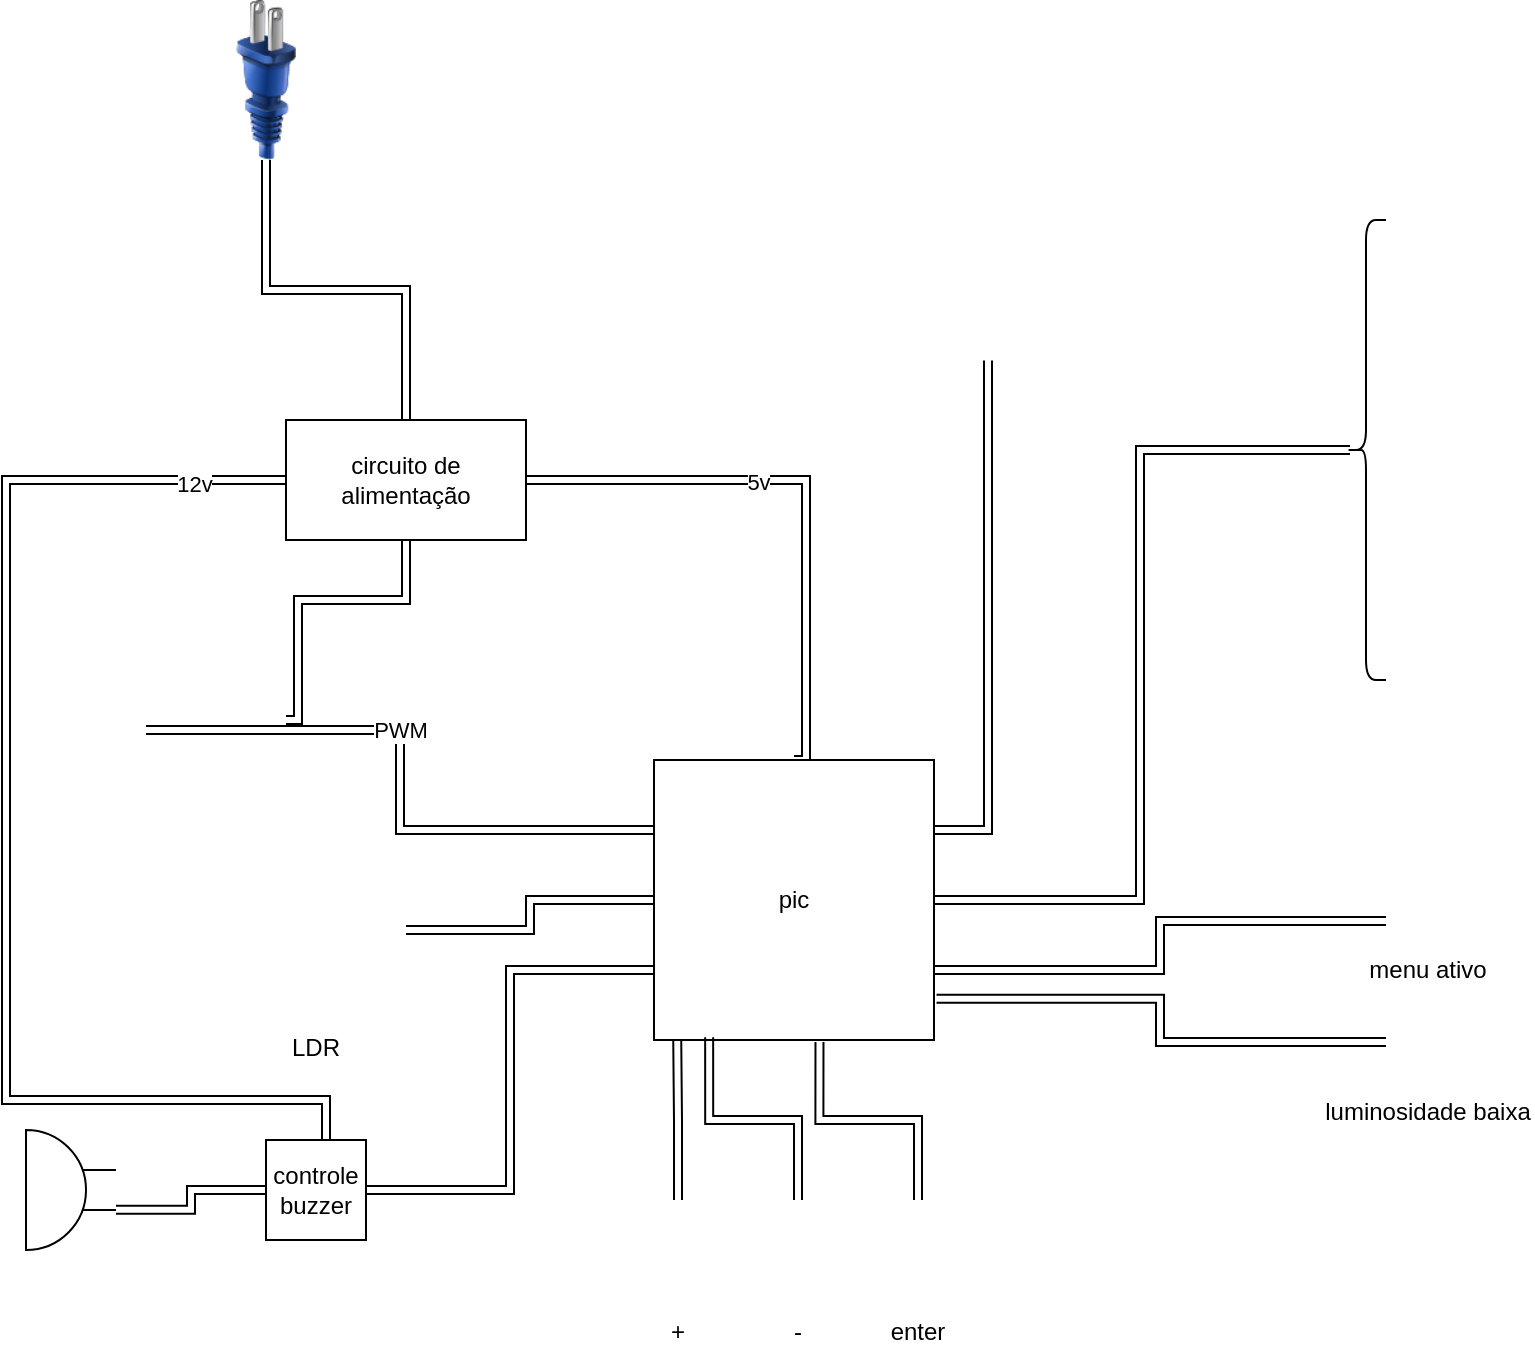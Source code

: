 <mxfile version="21.5.0" type="device">
  <diagram name="Página-1" id="xK_2fOuqd7_AUBvQATlW">
    <mxGraphModel dx="1050" dy="1703" grid="1" gridSize="10" guides="1" tooltips="1" connect="1" arrows="1" fold="1" page="1" pageScale="1" pageWidth="827" pageHeight="1169" math="0" shadow="0">
      <root>
        <mxCell id="0" />
        <mxCell id="1" parent="0" />
        <mxCell id="GxRLS8vOcP06G23jqmfW-3" style="edgeStyle=orthogonalEdgeStyle;rounded=0;orthogonalLoop=1;jettySize=auto;html=1;exitX=0.5;exitY=0;exitDx=0;exitDy=0;entryX=1;entryY=0.5;entryDx=0;entryDy=0;shape=link;" parent="1" source="GxRLS8vOcP06G23jqmfW-1" target="GxRLS8vOcP06G23jqmfW-2" edge="1">
          <mxGeometry relative="1" as="geometry">
            <Array as="points">
              <mxPoint x="420" y="200" />
              <mxPoint x="420" y="60" />
            </Array>
          </mxGeometry>
        </mxCell>
        <mxCell id="GxRLS8vOcP06G23jqmfW-4" value="5v" style="edgeLabel;html=1;align=center;verticalAlign=middle;resizable=0;points=[];" parent="GxRLS8vOcP06G23jqmfW-3" vertex="1" connectable="0">
          <mxGeometry x="0.193" y="1" relative="1" as="geometry">
            <mxPoint as="offset" />
          </mxGeometry>
        </mxCell>
        <mxCell id="GxRLS8vOcP06G23jqmfW-7" style="edgeStyle=orthogonalEdgeStyle;rounded=0;orthogonalLoop=1;jettySize=auto;html=1;exitX=0;exitY=0.25;exitDx=0;exitDy=0;shape=link;entryX=1;entryY=0.5;entryDx=0;entryDy=0;" parent="1" source="GxRLS8vOcP06G23jqmfW-1" target="GxRLS8vOcP06G23jqmfW-5" edge="1">
          <mxGeometry relative="1" as="geometry">
            <mxPoint x="200" y="180" as="targetPoint" />
          </mxGeometry>
        </mxCell>
        <mxCell id="GxRLS8vOcP06G23jqmfW-8" value="PWM" style="edgeLabel;html=1;align=center;verticalAlign=middle;resizable=0;points=[];" parent="GxRLS8vOcP06G23jqmfW-7" vertex="1" connectable="0">
          <mxGeometry x="0.167" relative="1" as="geometry">
            <mxPoint as="offset" />
          </mxGeometry>
        </mxCell>
        <mxCell id="GxRLS8vOcP06G23jqmfW-16" style="edgeStyle=orthogonalEdgeStyle;shape=link;rounded=0;orthogonalLoop=1;jettySize=auto;html=1;exitX=1;exitY=0.25;exitDx=0;exitDy=0;" parent="1" source="GxRLS8vOcP06G23jqmfW-1" target="GxRLS8vOcP06G23jqmfW-13" edge="1">
          <mxGeometry relative="1" as="geometry" />
        </mxCell>
        <mxCell id="GxRLS8vOcP06G23jqmfW-29" style="edgeStyle=orthogonalEdgeStyle;shape=link;rounded=0;orthogonalLoop=1;jettySize=auto;html=1;exitX=0.75;exitY=1;exitDx=0;exitDy=0;entryX=0.75;entryY=1;entryDx=0;entryDy=0;" parent="1" source="GxRLS8vOcP06G23jqmfW-1" target="GxRLS8vOcP06G23jqmfW-1" edge="1">
          <mxGeometry relative="1" as="geometry">
            <mxPoint x="449" y="340" as="targetPoint" />
          </mxGeometry>
        </mxCell>
        <mxCell id="GxRLS8vOcP06G23jqmfW-44" style="edgeStyle=orthogonalEdgeStyle;shape=link;rounded=0;orthogonalLoop=1;jettySize=auto;html=1;exitX=0;exitY=0.75;exitDx=0;exitDy=0;entryX=1;entryY=0.5;entryDx=0;entryDy=0;" parent="1" source="GxRLS8vOcP06G23jqmfW-1" target="GxRLS8vOcP06G23jqmfW-43" edge="1">
          <mxGeometry relative="1" as="geometry" />
        </mxCell>
        <mxCell id="BlCA_9NkYfC3Dx_Cc3WI-2" style="edgeStyle=orthogonalEdgeStyle;rounded=0;orthogonalLoop=1;jettySize=auto;html=1;exitX=1;exitY=0.75;exitDx=0;exitDy=0;entryX=0;entryY=0.75;entryDx=0;entryDy=0;shape=link;" parent="1" source="GxRLS8vOcP06G23jqmfW-1" target="GxRLS8vOcP06G23jqmfW-37" edge="1">
          <mxGeometry relative="1" as="geometry" />
        </mxCell>
        <mxCell id="GxRLS8vOcP06G23jqmfW-1" value="pic&lt;br&gt;" style="whiteSpace=wrap;html=1;aspect=fixed;" parent="1" vertex="1">
          <mxGeometry x="344" y="200" width="140" height="140" as="geometry" />
        </mxCell>
        <mxCell id="GxRLS8vOcP06G23jqmfW-9" value="" style="edgeStyle=orthogonalEdgeStyle;shape=link;rounded=0;orthogonalLoop=1;jettySize=auto;html=1;width=-4;" parent="1" source="GxRLS8vOcP06G23jqmfW-2" edge="1">
          <mxGeometry relative="1" as="geometry">
            <mxPoint x="160" y="180" as="targetPoint" />
            <Array as="points">
              <mxPoint x="220" y="120" />
              <mxPoint x="166" y="120" />
            </Array>
          </mxGeometry>
        </mxCell>
        <mxCell id="GxRLS8vOcP06G23jqmfW-46" style="edgeStyle=orthogonalEdgeStyle;shape=link;rounded=0;orthogonalLoop=1;jettySize=auto;html=1;exitX=0;exitY=0.5;exitDx=0;exitDy=0;entryX=0.6;entryY=0.2;entryDx=0;entryDy=0;entryPerimeter=0;" parent="1" source="GxRLS8vOcP06G23jqmfW-2" target="GxRLS8vOcP06G23jqmfW-43" edge="1">
          <mxGeometry relative="1" as="geometry">
            <Array as="points">
              <mxPoint x="20" y="60" />
              <mxPoint x="20" y="370" />
              <mxPoint x="180" y="370" />
            </Array>
          </mxGeometry>
        </mxCell>
        <mxCell id="GxRLS8vOcP06G23jqmfW-47" value="12v" style="edgeLabel;html=1;align=center;verticalAlign=middle;resizable=0;points=[];" parent="GxRLS8vOcP06G23jqmfW-46" vertex="1" connectable="0">
          <mxGeometry x="-0.856" y="2" relative="1" as="geometry">
            <mxPoint as="offset" />
          </mxGeometry>
        </mxCell>
        <mxCell id="Qeh6v0f4Fv7TyogUknG9-2" style="edgeStyle=orthogonalEdgeStyle;rounded=0;orthogonalLoop=1;jettySize=auto;html=1;exitX=0.5;exitY=0;exitDx=0;exitDy=0;entryX=0.5;entryY=1;entryDx=0;entryDy=0;shape=link;" parent="1" source="GxRLS8vOcP06G23jqmfW-2" target="Qeh6v0f4Fv7TyogUknG9-1" edge="1">
          <mxGeometry relative="1" as="geometry" />
        </mxCell>
        <mxCell id="GxRLS8vOcP06G23jqmfW-2" value="circuito de alimentação" style="rounded=0;whiteSpace=wrap;html=1;" parent="1" vertex="1">
          <mxGeometry x="160" y="30" width="120" height="60" as="geometry" />
        </mxCell>
        <mxCell id="GxRLS8vOcP06G23jqmfW-5" value="" style="shape=image;html=1;verticalAlign=top;verticalLabelPosition=bottom;labelBackgroundColor=#ffffff;imageAspect=0;aspect=fixed;image=https://cdn1.iconfinder.com/data/icons/ui-essential-17/32/UI_Essential_Outline_1_essential-app-ui-creative-idea-lamp-128.png" parent="1" vertex="1">
          <mxGeometry x="40" y="160" width="50" height="50" as="geometry" />
        </mxCell>
        <mxCell id="GxRLS8vOcP06G23jqmfW-13" value="" style="shape=image;verticalLabelPosition=bottom;labelBackgroundColor=default;verticalAlign=top;aspect=fixed;imageAspect=0;image=https://www.usinainfo.com.br/1019423-thickbox_default/display-lcd-16x2-com-fundo-azul.jpg;" parent="1" vertex="1">
          <mxGeometry x="440" y="-107" width="142" height="107.22" as="geometry" />
        </mxCell>
        <mxCell id="GxRLS8vOcP06G23jqmfW-24" value="" style="edgeStyle=orthogonalEdgeStyle;shape=link;rounded=0;orthogonalLoop=1;jettySize=auto;html=1;width=4;entryX=0.197;entryY=0.99;entryDx=0;entryDy=0;entryPerimeter=0;" parent="1" source="GxRLS8vOcP06G23jqmfW-18" target="GxRLS8vOcP06G23jqmfW-1" edge="1">
          <mxGeometry relative="1" as="geometry" />
        </mxCell>
        <mxCell id="GxRLS8vOcP06G23jqmfW-18" value="-" style="shape=image;verticalLabelPosition=bottom;labelBackgroundColor=default;verticalAlign=top;aspect=fixed;imageAspect=0;image=https://upload.wikimedia.org/wikipedia/commons/5/5a/Perspective-Button-Stop-icon.png;" parent="1" vertex="1">
          <mxGeometry x="390" y="420" width="52" height="52" as="geometry" />
        </mxCell>
        <mxCell id="GxRLS8vOcP06G23jqmfW-36" style="edgeStyle=orthogonalEdgeStyle;shape=link;rounded=0;orthogonalLoop=1;jettySize=auto;html=1;exitX=0.5;exitY=0;exitDx=0;exitDy=0;entryX=0.591;entryY=1.007;entryDx=0;entryDy=0;entryPerimeter=0;" parent="1" source="GxRLS8vOcP06G23jqmfW-20" target="GxRLS8vOcP06G23jqmfW-1" edge="1">
          <mxGeometry relative="1" as="geometry" />
        </mxCell>
        <mxCell id="GxRLS8vOcP06G23jqmfW-20" value="enter" style="shape=image;verticalLabelPosition=bottom;labelBackgroundColor=default;verticalAlign=top;aspect=fixed;imageAspect=0;image=https://upload.wikimedia.org/wikipedia/commons/5/5a/Perspective-Button-Stop-icon.png;" parent="1" vertex="1">
          <mxGeometry x="450" y="420" width="52" height="52" as="geometry" />
        </mxCell>
        <mxCell id="GxRLS8vOcP06G23jqmfW-23" style="edgeStyle=orthogonalEdgeStyle;shape=link;rounded=0;orthogonalLoop=1;jettySize=auto;html=1;exitX=0.5;exitY=0;exitDx=0;exitDy=0;entryX=0.083;entryY=1.001;entryDx=0;entryDy=0;entryPerimeter=0;" parent="1" source="GxRLS8vOcP06G23jqmfW-22" target="GxRLS8vOcP06G23jqmfW-1" edge="1">
          <mxGeometry relative="1" as="geometry" />
        </mxCell>
        <mxCell id="GxRLS8vOcP06G23jqmfW-22" value="+" style="shape=image;verticalLabelPosition=bottom;labelBackgroundColor=default;verticalAlign=top;aspect=fixed;imageAspect=0;image=https://upload.wikimedia.org/wikipedia/commons/5/5a/Perspective-Button-Stop-icon.png;" parent="1" vertex="1">
          <mxGeometry x="330" y="420" width="52" height="52" as="geometry" />
        </mxCell>
        <mxCell id="GxRLS8vOcP06G23jqmfW-34" style="edgeStyle=orthogonalEdgeStyle;shape=link;rounded=0;orthogonalLoop=1;jettySize=auto;html=1;exitX=1;exitY=0.5;exitDx=0;exitDy=0;entryX=0;entryY=0.5;entryDx=0;entryDy=0;" parent="1" source="GxRLS8vOcP06G23jqmfW-32" target="GxRLS8vOcP06G23jqmfW-1" edge="1">
          <mxGeometry relative="1" as="geometry" />
        </mxCell>
        <mxCell id="GxRLS8vOcP06G23jqmfW-32" value="LDR" style="shape=image;verticalLabelPosition=bottom;labelBackgroundColor=default;verticalAlign=top;aspect=fixed;imageAspect=0;image=https://images.tcdn.com.br/img/img_prod/557243/sensor_de_luminosidade_ldr_5mm_224_1_a0f45d5f99af0e11fcfe040a57fb9c7f.png;" parent="1" vertex="1">
          <mxGeometry x="130" y="240" width="90" height="90" as="geometry" />
        </mxCell>
        <mxCell id="GxRLS8vOcP06G23jqmfW-37" value="menu ativo" style="shape=image;verticalLabelPosition=bottom;labelBackgroundColor=default;verticalAlign=top;aspect=fixed;imageAspect=0;image=https://cdn-icons-png.flaticon.com/512/2338/2338838.png;" parent="1" vertex="1">
          <mxGeometry x="710" y="249" width="42" height="42" as="geometry" />
        </mxCell>
        <mxCell id="GxRLS8vOcP06G23jqmfW-40" style="edgeStyle=orthogonalEdgeStyle;shape=link;rounded=0;orthogonalLoop=1;jettySize=auto;html=1;exitX=0;exitY=0.5;exitDx=0;exitDy=0;entryX=1.009;entryY=0.853;entryDx=0;entryDy=0;entryPerimeter=0;" parent="1" source="GxRLS8vOcP06G23jqmfW-38" target="GxRLS8vOcP06G23jqmfW-1" edge="1">
          <mxGeometry relative="1" as="geometry" />
        </mxCell>
        <mxCell id="GxRLS8vOcP06G23jqmfW-38" value="luminosidade baixa" style="shape=image;verticalLabelPosition=bottom;labelBackgroundColor=default;verticalAlign=top;aspect=fixed;imageAspect=0;image=https://cdn-icons-png.flaticon.com/512/2338/2338838.png;" parent="1" vertex="1">
          <mxGeometry x="710" y="320" width="42" height="42" as="geometry" />
        </mxCell>
        <mxCell id="GxRLS8vOcP06G23jqmfW-45" style="edgeStyle=orthogonalEdgeStyle;shape=link;rounded=0;orthogonalLoop=1;jettySize=auto;html=1;exitX=1;exitY=0.665;exitDx=0;exitDy=0;exitPerimeter=0;entryX=0;entryY=0.5;entryDx=0;entryDy=0;" parent="1" source="GxRLS8vOcP06G23jqmfW-41" target="GxRLS8vOcP06G23jqmfW-43" edge="1">
          <mxGeometry relative="1" as="geometry" />
        </mxCell>
        <mxCell id="GxRLS8vOcP06G23jqmfW-41" value="" style="pointerEvents=1;verticalLabelPosition=bottom;shadow=0;dashed=0;align=center;html=1;verticalAlign=top;shape=mxgraph.electrical.electro-mechanical.buzzer;" parent="1" vertex="1">
          <mxGeometry x="30" y="385" width="45" height="60" as="geometry" />
        </mxCell>
        <mxCell id="GxRLS8vOcP06G23jqmfW-43" value="controle buzzer" style="whiteSpace=wrap;html=1;aspect=fixed;" parent="1" vertex="1">
          <mxGeometry x="150" y="390" width="50" height="50" as="geometry" />
        </mxCell>
        <mxCell id="BlCA_9NkYfC3Dx_Cc3WI-4" value="" style="shape=image;verticalLabelPosition=bottom;labelBackgroundColor=default;verticalAlign=top;aspect=fixed;imageAspect=0;image=https://cdn-icons-png.flaticon.com/512/2338/2338838.png;" parent="1" vertex="1">
          <mxGeometry x="726" y="-42" width="32" height="32" as="geometry" />
        </mxCell>
        <mxCell id="BlCA_9NkYfC3Dx_Cc3WI-5" value="" style="shape=image;verticalLabelPosition=bottom;labelBackgroundColor=default;verticalAlign=top;aspect=fixed;imageAspect=0;image=https://cdn-icons-png.flaticon.com/512/2338/2338838.png;" parent="1" vertex="1">
          <mxGeometry x="726" y="-10.0" width="30" height="30" as="geometry" />
        </mxCell>
        <mxCell id="BlCA_9NkYfC3Dx_Cc3WI-6" value="" style="shape=image;verticalLabelPosition=bottom;labelBackgroundColor=default;verticalAlign=top;aspect=fixed;imageAspect=0;image=https://cdn-icons-png.flaticon.com/512/2338/2338838.png;" parent="1" vertex="1">
          <mxGeometry x="726" y="-74" width="32" height="32" as="geometry" />
        </mxCell>
        <mxCell id="BlCA_9NkYfC3Dx_Cc3WI-8" value="" style="shape=image;verticalLabelPosition=bottom;labelBackgroundColor=default;verticalAlign=top;aspect=fixed;imageAspect=0;image=https://cdn-icons-png.flaticon.com/512/2338/2338838.png;" parent="1" vertex="1">
          <mxGeometry x="726" y="50" width="30" height="30" as="geometry" />
        </mxCell>
        <mxCell id="BlCA_9NkYfC3Dx_Cc3WI-9" value="" style="shape=image;verticalLabelPosition=bottom;labelBackgroundColor=default;verticalAlign=top;aspect=fixed;imageAspect=0;image=https://cdn-icons-png.flaticon.com/512/2338/2338838.png;" parent="1" vertex="1">
          <mxGeometry x="728" y="80" width="30" height="30" as="geometry" />
        </mxCell>
        <mxCell id="BlCA_9NkYfC3Dx_Cc3WI-10" value="" style="shape=image;verticalLabelPosition=bottom;labelBackgroundColor=default;verticalAlign=top;aspect=fixed;imageAspect=0;image=https://cdn-icons-png.flaticon.com/512/2338/2338838.png;" parent="1" vertex="1">
          <mxGeometry x="728" y="20" width="30" height="30" as="geometry" />
        </mxCell>
        <mxCell id="BlCA_9NkYfC3Dx_Cc3WI-11" value="" style="shape=image;verticalLabelPosition=bottom;labelBackgroundColor=default;verticalAlign=top;aspect=fixed;imageAspect=0;image=https://cdn-icons-png.flaticon.com/512/2338/2338838.png;" parent="1" vertex="1">
          <mxGeometry x="728" y="110" width="30" height="30" as="geometry" />
        </mxCell>
        <mxCell id="BlCA_9NkYfC3Dx_Cc3WI-12" value="" style="shape=image;verticalLabelPosition=bottom;labelBackgroundColor=default;verticalAlign=top;aspect=fixed;imageAspect=0;image=https://cdn-icons-png.flaticon.com/512/2338/2338838.png;" parent="1" vertex="1">
          <mxGeometry x="727" y="140" width="30" height="30" as="geometry" />
        </mxCell>
        <mxCell id="qdcW1izfNYh9eOYZmbKK-2" style="edgeStyle=orthogonalEdgeStyle;shape=link;rounded=0;orthogonalLoop=1;jettySize=auto;html=1;exitX=0.1;exitY=0.5;exitDx=0;exitDy=0;exitPerimeter=0;entryX=1;entryY=0.5;entryDx=0;entryDy=0;" parent="1" source="BlCA_9NkYfC3Dx_Cc3WI-15" target="GxRLS8vOcP06G23jqmfW-1" edge="1">
          <mxGeometry relative="1" as="geometry" />
        </mxCell>
        <mxCell id="BlCA_9NkYfC3Dx_Cc3WI-15" value="" style="shape=curlyBracket;whiteSpace=wrap;html=1;rounded=1;labelPosition=left;verticalLabelPosition=middle;align=right;verticalAlign=middle;" parent="1" vertex="1">
          <mxGeometry x="690" y="-70" width="20" height="230" as="geometry" />
        </mxCell>
        <mxCell id="Qeh6v0f4Fv7TyogUknG9-1" value="" style="image;html=1;image=img/lib/clip_art/general/Plug_128x128.png" parent="1" vertex="1">
          <mxGeometry x="110" y="-180" width="80" height="80" as="geometry" />
        </mxCell>
      </root>
    </mxGraphModel>
  </diagram>
</mxfile>
